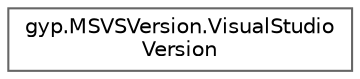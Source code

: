 digraph "Graphical Class Hierarchy"
{
 // LATEX_PDF_SIZE
  bgcolor="transparent";
  edge [fontname=Helvetica,fontsize=10,labelfontname=Helvetica,labelfontsize=10];
  node [fontname=Helvetica,fontsize=10,shape=box,height=0.2,width=0.4];
  rankdir="LR";
  Node0 [id="Node000000",label="gyp.MSVSVersion.VisualStudio\lVersion",height=0.2,width=0.4,color="grey40", fillcolor="white", style="filled",URL="$classgyp_1_1_m_s_v_s_version_1_1_visual_studio_version.html",tooltip=" "];
}

